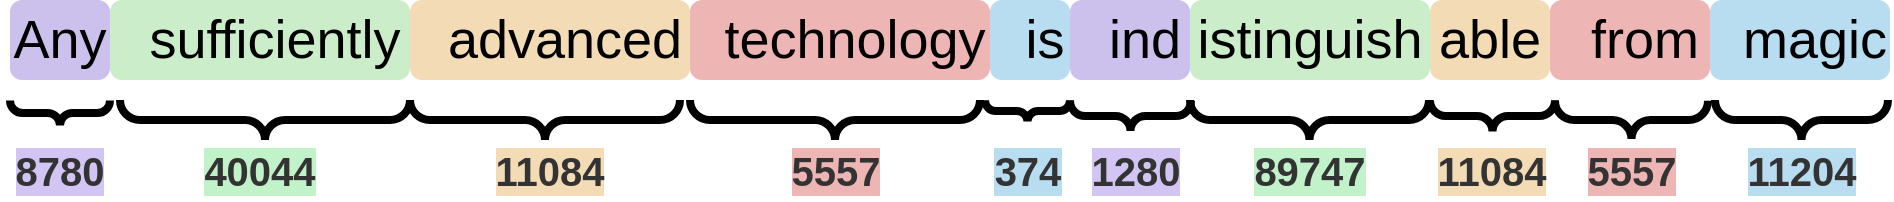<mxfile version="24.7.12">
  <diagram name="Seite-1" id="XR28Z-_bOLCjElt4l6ZT">
    <mxGraphModel dx="1095" dy="281" grid="1" gridSize="10" guides="1" tooltips="1" connect="1" arrows="1" fold="1" page="1" pageScale="1" pageWidth="827" pageHeight="1169" math="0" shadow="0">
      <root>
        <mxCell id="0" />
        <mxCell id="1" parent="0" />
        <mxCell id="rkaPlmt7BP-HJTR2OEBb-1" value="&lt;font style=&quot;font-size: 27px;&quot;&gt;Any&lt;/font&gt;" style="rounded=1;whiteSpace=wrap;html=1;fillColor=#ccc1ec;strokeColor=none;" vertex="1" parent="1">
          <mxGeometry x="120" y="200" width="50" height="40" as="geometry" />
        </mxCell>
        <mxCell id="rkaPlmt7BP-HJTR2OEBb-2" value="&lt;font style=&quot;font-size: 27px;&quot;&gt;&amp;nbsp; sufficiently&lt;/font&gt;" style="rounded=1;whiteSpace=wrap;html=1;fillColor=#cbedca;strokeColor=none;" vertex="1" parent="1">
          <mxGeometry x="170" y="200" width="150" height="40" as="geometry" />
        </mxCell>
        <mxCell id="rkaPlmt7BP-HJTR2OEBb-3" value="&lt;font style=&quot;font-size: 27px;&quot;&gt;&amp;nbsp; advanced&lt;/font&gt;" style="rounded=1;whiteSpace=wrap;html=1;fillColor=#f2dbb5;strokeColor=none;" vertex="1" parent="1">
          <mxGeometry x="320" y="200" width="140" height="40" as="geometry" />
        </mxCell>
        <mxCell id="rkaPlmt7BP-HJTR2OEBb-4" value="&lt;font style=&quot;font-size: 27px;&quot;&gt;&amp;nbsp; technology&lt;/font&gt;" style="rounded=1;whiteSpace=wrap;html=1;fillColor=#edb5b4;strokeColor=none;" vertex="1" parent="1">
          <mxGeometry x="460" y="200" width="150" height="40" as="geometry" />
        </mxCell>
        <mxCell id="rkaPlmt7BP-HJTR2OEBb-5" value="&lt;span style=&quot;font-size: 27px;&quot;&gt;&amp;nbsp; is&lt;/span&gt;" style="rounded=1;whiteSpace=wrap;html=1;fillColor=#b8dcf0;strokeColor=none;" vertex="1" parent="1">
          <mxGeometry x="610" y="200" width="40" height="40" as="geometry" />
        </mxCell>
        <mxCell id="rkaPlmt7BP-HJTR2OEBb-6" value="&lt;font style=&quot;font-size: 27px;&quot;&gt;&amp;nbsp; ind&lt;/font&gt;" style="rounded=1;whiteSpace=wrap;html=1;fillColor=#ccc1ec;strokeColor=none;" vertex="1" parent="1">
          <mxGeometry x="650" y="200" width="60" height="40" as="geometry" />
        </mxCell>
        <mxCell id="rkaPlmt7BP-HJTR2OEBb-7" value="&lt;div style=&quot;font-size: 27px;&quot;&gt;&lt;font style=&quot;font-size: 27px;&quot;&gt;istinguish&lt;/font&gt;&lt;/div&gt;" style="rounded=1;whiteSpace=wrap;html=1;fillColor=#CBEDCA;strokeColor=none;" vertex="1" parent="1">
          <mxGeometry x="710" y="200" width="120" height="40" as="geometry" />
        </mxCell>
        <mxCell id="rkaPlmt7BP-HJTR2OEBb-8" value="&lt;font style=&quot;font-size: 27px;&quot;&gt;able&lt;/font&gt;" style="rounded=1;whiteSpace=wrap;html=1;fillColor=#f2dbb5;strokeColor=none;" vertex="1" parent="1">
          <mxGeometry x="830" y="200" width="60" height="40" as="geometry" />
        </mxCell>
        <mxCell id="rkaPlmt7BP-HJTR2OEBb-9" value="&lt;font style=&quot;font-size: 27px;&quot;&gt;&amp;nbsp; from&lt;/font&gt;" style="rounded=1;whiteSpace=wrap;html=1;fillColor=#edb5b4;strokeColor=none;" vertex="1" parent="1">
          <mxGeometry x="890" y="200" width="80" height="40" as="geometry" />
        </mxCell>
        <mxCell id="rkaPlmt7BP-HJTR2OEBb-10" value="&lt;span style=&quot;font-size: 27px;&quot;&gt;&amp;nbsp; magic&lt;/span&gt;" style="rounded=1;whiteSpace=wrap;html=1;fillColor=#b8dcf0;strokeColor=none;" vertex="1" parent="1">
          <mxGeometry x="970" y="200" width="90" height="40" as="geometry" />
        </mxCell>
        <mxCell id="rkaPlmt7BP-HJTR2OEBb-12" value="" style="verticalLabelPosition=bottom;shadow=0;dashed=0;align=center;html=1;verticalAlign=top;strokeWidth=4;shape=mxgraph.mockup.markup.curlyBrace;whiteSpace=wrap;strokeColor=#000000;rotation=-180;" vertex="1" parent="1">
          <mxGeometry x="120" y="243" width="50" height="27" as="geometry" />
        </mxCell>
        <mxCell id="rkaPlmt7BP-HJTR2OEBb-13" value="&lt;pre style=&quot;text-align: start; border: 0px; font-stretch: inherit; line-height: inherit; font-family: inherit; font-size-adjust: inherit; font-kerning: inherit; font-variant-alternates: inherit; font-variant-ligatures: inherit; font-variant-numeric: inherit; font-variant-east-asian: inherit; font-variant-position: inherit; font-feature-settings: inherit; font-optical-sizing: inherit; font-variation-settings: inherit; margin-top: 0px; margin-bottom: 0px; padding: 0px; vertical-align: initial; caret-color: rgb(51, 51, 51); color: rgb(51, 51, 51); background-color: rgba(107, 64, 216, 0.3);&quot;&gt;&lt;font style=&quot;font-size: 20px;&quot;&gt;&lt;b&gt;8780&lt;/b&gt;&lt;/font&gt;&lt;/pre&gt;" style="text;html=1;align=center;verticalAlign=middle;whiteSpace=wrap;rounded=0;" vertex="1" parent="1">
          <mxGeometry x="115" y="270" width="60" height="30" as="geometry" />
        </mxCell>
        <mxCell id="rkaPlmt7BP-HJTR2OEBb-14" value="" style="verticalLabelPosition=bottom;shadow=0;dashed=0;align=center;html=1;verticalAlign=top;strokeWidth=4;shape=mxgraph.mockup.markup.curlyBrace;whiteSpace=wrap;strokeColor=#000000;rotation=-180;" vertex="1" parent="1">
          <mxGeometry x="175" y="250" width="145" height="20" as="geometry" />
        </mxCell>
        <mxCell id="rkaPlmt7BP-HJTR2OEBb-15" value="&lt;pre style=&quot;text-align: start; border: 0px; font-stretch: inherit; line-height: inherit; font-family: inherit; font-size-adjust: inherit; font-kerning: inherit; font-variant-alternates: inherit; font-variant-ligatures: inherit; font-variant-numeric: inherit; font-variant-east-asian: inherit; font-variant-position: inherit; font-feature-settings: inherit; font-optical-sizing: inherit; font-variation-settings: inherit; margin-top: 0px; margin-bottom: 0px; padding: 0px; vertical-align: initial; caret-color: rgb(51, 51, 51); color: rgb(51, 51, 51); background-color: rgba(104, 222, 122, 0.4);&quot;&gt;&lt;font style=&quot;font-size: 20px;&quot;&gt;&lt;b&gt;40044&lt;/b&gt;&lt;/font&gt;&lt;/pre&gt;" style="text;html=1;align=center;verticalAlign=middle;whiteSpace=wrap;rounded=0;" vertex="1" parent="1">
          <mxGeometry x="215" y="270" width="60" height="30" as="geometry" />
        </mxCell>
        <mxCell id="rkaPlmt7BP-HJTR2OEBb-16" value="" style="verticalLabelPosition=bottom;shadow=0;dashed=0;align=center;html=1;verticalAlign=top;strokeWidth=4;shape=mxgraph.mockup.markup.curlyBrace;whiteSpace=wrap;strokeColor=#000000;rotation=-180;" vertex="1" parent="1">
          <mxGeometry x="320" y="250" width="135" height="20" as="geometry" />
        </mxCell>
        <mxCell id="rkaPlmt7BP-HJTR2OEBb-17" value="&lt;pre style=&quot;text-align: start; border: 0px; font-stretch: inherit; line-height: inherit; font-family: inherit; font-size-adjust: inherit; font-kerning: inherit; font-variant-alternates: inherit; font-variant-ligatures: inherit; font-variant-numeric: inherit; font-variant-east-asian: inherit; font-variant-position: inherit; font-feature-settings: inherit; font-optical-sizing: inherit; font-variation-settings: inherit; margin-top: 0px; margin-bottom: 0px; padding: 0px; vertical-align: initial; caret-color: rgb(51, 51, 51); color: rgb(51, 51, 51);&quot;&gt;&lt;pre style=&quot;border: 0px; font-stretch: inherit; line-height: inherit; font-family: inherit; font-size-adjust: inherit; font-kerning: inherit; font-variant-alternates: inherit; font-variant-ligatures: inherit; font-variant-numeric: inherit; font-variant-east-asian: inherit; font-variant-position: inherit; font-feature-settings: inherit; font-optical-sizing: inherit; font-variation-settings: inherit; margin-top: 0px; margin-bottom: 0px; padding: 0px; vertical-align: initial;&quot;&gt;&lt;b&gt;&lt;font style=&quot;font-size: 20px;&quot;&gt;11084&lt;/font&gt;&lt;/b&gt;&lt;/pre&gt;&lt;/pre&gt;" style="text;html=1;align=center;verticalAlign=middle;whiteSpace=wrap;rounded=0;labelBackgroundColor=#F2DBB5;" vertex="1" parent="1">
          <mxGeometry x="360" y="270" width="60" height="30" as="geometry" />
        </mxCell>
        <mxCell id="rkaPlmt7BP-HJTR2OEBb-18" value="&lt;pre style=&quot;text-align: start; border: 0px; font-stretch: inherit; line-height: inherit; font-family: inherit; font-size-adjust: inherit; font-kerning: inherit; font-variant-alternates: inherit; font-variant-ligatures: inherit; font-variant-numeric: inherit; font-variant-east-asian: inherit; font-variant-position: inherit; font-feature-settings: inherit; font-optical-sizing: inherit; font-variation-settings: inherit; margin-top: 0px; margin-bottom: 0px; padding: 0px; vertical-align: initial; caret-color: rgb(51, 51, 51); color: rgb(51, 51, 51);&quot;&gt;&lt;pre style=&quot;border: 0px; font-stretch: inherit; line-height: inherit; font-family: inherit; font-size-adjust: inherit; font-kerning: inherit; font-variant-alternates: inherit; font-variant-ligatures: inherit; font-variant-numeric: inherit; font-variant-east-asian: inherit; font-variant-position: inherit; font-feature-settings: inherit; font-optical-sizing: inherit; font-variation-settings: inherit; margin-top: 0px; margin-bottom: 0px; padding: 0px; vertical-align: initial;&quot;&gt;&lt;pre style=&quot;border: 0px; font-stretch: inherit; line-height: inherit; font-family: inherit; font-size-adjust: inherit; font-kerning: inherit; font-variant-alternates: inherit; font-variant-ligatures: inherit; font-variant-numeric: inherit; font-variant-east-asian: inherit; font-variant-position: inherit; font-feature-settings: inherit; font-optical-sizing: inherit; font-variation-settings: inherit; margin-top: 0px; margin-bottom: 0px; padding: 0px; vertical-align: initial;&quot;&gt;&lt;b&gt;&lt;font style=&quot;font-size: 20px;&quot;&gt;5557&lt;/font&gt;&lt;/b&gt;&lt;/pre&gt;&lt;/pre&gt;&lt;/pre&gt;" style="text;html=1;align=center;verticalAlign=middle;whiteSpace=wrap;rounded=0;labelBackgroundColor=#EDB5B4;" vertex="1" parent="1">
          <mxGeometry x="502.5" y="270" width="60" height="30" as="geometry" />
        </mxCell>
        <mxCell id="rkaPlmt7BP-HJTR2OEBb-19" value="" style="verticalLabelPosition=bottom;shadow=0;dashed=0;align=center;html=1;verticalAlign=top;strokeWidth=4;shape=mxgraph.mockup.markup.curlyBrace;whiteSpace=wrap;strokeColor=#000000;rotation=-180;" vertex="1" parent="1">
          <mxGeometry x="460" y="250" width="145" height="20" as="geometry" />
        </mxCell>
        <mxCell id="rkaPlmt7BP-HJTR2OEBb-20" value="" style="verticalLabelPosition=bottom;shadow=0;dashed=0;align=center;html=1;verticalAlign=top;strokeWidth=4;shape=mxgraph.mockup.markup.curlyBrace;whiteSpace=wrap;strokeColor=#000000;rotation=-180;" vertex="1" parent="1">
          <mxGeometry x="607.5" y="241" width="42.5" height="29" as="geometry" />
        </mxCell>
        <mxCell id="rkaPlmt7BP-HJTR2OEBb-21" value="&lt;pre style=&quot;text-align: start; border: 0px; font-stretch: inherit; line-height: inherit; font-family: inherit; font-size-adjust: inherit; font-kerning: inherit; font-variant-alternates: inherit; font-variant-ligatures: inherit; font-variant-numeric: inherit; font-variant-east-asian: inherit; font-variant-position: inherit; font-feature-settings: inherit; font-optical-sizing: inherit; font-variation-settings: inherit; margin-top: 0px; margin-bottom: 0px; padding: 0px; vertical-align: initial; caret-color: rgb(51, 51, 51); color: rgb(51, 51, 51);&quot;&gt;&lt;pre style=&quot;border: 0px; font-stretch: inherit; line-height: inherit; font-family: inherit; font-size-adjust: inherit; font-kerning: inherit; font-variant-alternates: inherit; font-variant-ligatures: inherit; font-variant-numeric: inherit; font-variant-east-asian: inherit; font-variant-position: inherit; font-feature-settings: inherit; font-optical-sizing: inherit; font-variation-settings: inherit; margin-top: 0px; margin-bottom: 0px; padding: 0px; vertical-align: initial;&quot;&gt;&lt;pre style=&quot;border: 0px; font-stretch: inherit; line-height: inherit; font-family: inherit; font-size-adjust: inherit; font-kerning: inherit; font-variant-alternates: inherit; font-variant-ligatures: inherit; font-variant-numeric: inherit; font-variant-east-asian: inherit; font-variant-position: inherit; font-feature-settings: inherit; font-optical-sizing: inherit; font-variation-settings: inherit; margin-top: 0px; margin-bottom: 0px; padding: 0px; vertical-align: initial;&quot;&gt;&lt;pre style=&quot;border: 0px; font-stretch: inherit; line-height: inherit; font-family: inherit; font-size-adjust: inherit; font-kerning: inherit; font-variant-alternates: inherit; font-variant-ligatures: inherit; font-variant-numeric: inherit; font-variant-east-asian: inherit; font-variant-position: inherit; font-feature-settings: inherit; font-optical-sizing: inherit; font-variation-settings: inherit; margin-top: 0px; margin-bottom: 0px; padding: 0px; vertical-align: initial;&quot;&gt;&lt;b&gt;&lt;font style=&quot;font-size: 20px;&quot;&gt;374&lt;/font&gt;&lt;/b&gt;&lt;/pre&gt;&lt;/pre&gt;&lt;/pre&gt;&lt;/pre&gt;" style="text;html=1;align=center;verticalAlign=middle;whiteSpace=wrap;rounded=0;labelBackgroundColor=#B8DCF0;" vertex="1" parent="1">
          <mxGeometry x="598.75" y="270" width="60" height="30" as="geometry" />
        </mxCell>
        <mxCell id="rkaPlmt7BP-HJTR2OEBb-22" value="" style="verticalLabelPosition=bottom;shadow=0;dashed=0;align=center;html=1;verticalAlign=top;strokeWidth=4;shape=mxgraph.mockup.markup.curlyBrace;whiteSpace=wrap;strokeColor=#000000;rotation=-180;" vertex="1" parent="1">
          <mxGeometry x="650" y="246" width="60.5" height="24" as="geometry" />
        </mxCell>
        <mxCell id="rkaPlmt7BP-HJTR2OEBb-25" value="&lt;pre style=&quot;text-align: start; border: 0px; font-stretch: inherit; line-height: inherit; font-family: inherit; font-size-adjust: inherit; font-kerning: inherit; font-variant-alternates: inherit; font-variant-ligatures: inherit; font-variant-numeric: inherit; font-variant-east-asian: inherit; font-variant-position: inherit; font-feature-settings: inherit; font-optical-sizing: inherit; font-variation-settings: inherit; margin-top: 0px; margin-bottom: 0px; padding: 0px; vertical-align: initial; caret-color: rgb(51, 51, 51); color: rgb(51, 51, 51); background-color: rgba(107, 64, 216, 0.3);&quot;&gt;&lt;font style=&quot;font-size: 20px;&quot;&gt;&lt;b&gt;1280&lt;/b&gt;&lt;/font&gt;&lt;/pre&gt;" style="text;html=1;align=center;verticalAlign=middle;whiteSpace=wrap;rounded=0;" vertex="1" parent="1">
          <mxGeometry x="652.5" y="270" width="60" height="30" as="geometry" />
        </mxCell>
        <mxCell id="rkaPlmt7BP-HJTR2OEBb-26" value="" style="verticalLabelPosition=bottom;shadow=0;dashed=0;align=center;html=1;verticalAlign=top;strokeWidth=4;shape=mxgraph.mockup.markup.curlyBrace;whiteSpace=wrap;strokeColor=#000000;rotation=-180;" vertex="1" parent="1">
          <mxGeometry x="710" y="250" width="119.5" height="20" as="geometry" />
        </mxCell>
        <mxCell id="rkaPlmt7BP-HJTR2OEBb-27" value="" style="verticalLabelPosition=bottom;shadow=0;dashed=0;align=center;html=1;verticalAlign=top;strokeWidth=4;shape=mxgraph.mockup.markup.curlyBrace;whiteSpace=wrap;strokeColor=#000000;rotation=-180;" vertex="1" parent="1">
          <mxGeometry x="830" y="246" width="62.5" height="24" as="geometry" />
        </mxCell>
        <mxCell id="rkaPlmt7BP-HJTR2OEBb-28" value="" style="verticalLabelPosition=bottom;shadow=0;dashed=0;align=center;html=1;verticalAlign=top;strokeWidth=4;shape=mxgraph.mockup.markup.curlyBrace;whiteSpace=wrap;strokeColor=#000000;rotation=-180;" vertex="1" parent="1">
          <mxGeometry x="892.5" y="250" width="76.5" height="20" as="geometry" />
        </mxCell>
        <mxCell id="rkaPlmt7BP-HJTR2OEBb-29" value="" style="verticalLabelPosition=bottom;shadow=0;dashed=0;align=center;html=1;verticalAlign=top;strokeWidth=4;shape=mxgraph.mockup.markup.curlyBrace;whiteSpace=wrap;strokeColor=#000000;rotation=-180;" vertex="1" parent="1">
          <mxGeometry x="972.5" y="250" width="86.5" height="20" as="geometry" />
        </mxCell>
        <mxCell id="rkaPlmt7BP-HJTR2OEBb-31" value="&lt;pre style=&quot;text-align: start; border: 0px; font-stretch: inherit; line-height: inherit; font-family: inherit; font-size-adjust: inherit; font-kerning: inherit; font-variant-alternates: inherit; font-variant-ligatures: inherit; font-variant-numeric: inherit; font-variant-east-asian: inherit; font-variant-position: inherit; font-feature-settings: inherit; font-optical-sizing: inherit; font-variation-settings: inherit; margin-top: 0px; margin-bottom: 0px; padding: 0px; vertical-align: initial; caret-color: rgb(51, 51, 51); color: rgb(51, 51, 51); background-color: rgba(104, 222, 122, 0.4);&quot;&gt;&lt;font style=&quot;font-size: 20px;&quot;&gt;&lt;b&gt;89747&lt;/b&gt;&lt;/font&gt;&lt;/pre&gt;" style="text;html=1;align=center;verticalAlign=middle;whiteSpace=wrap;rounded=0;" vertex="1" parent="1">
          <mxGeometry x="740" y="270" width="60" height="30" as="geometry" />
        </mxCell>
        <mxCell id="rkaPlmt7BP-HJTR2OEBb-32" value="&lt;pre style=&quot;text-align: start; border: 0px; font-stretch: inherit; line-height: inherit; font-family: inherit; font-size-adjust: inherit; font-kerning: inherit; font-variant-alternates: inherit; font-variant-ligatures: inherit; font-variant-numeric: inherit; font-variant-east-asian: inherit; font-variant-position: inherit; font-feature-settings: inherit; font-optical-sizing: inherit; font-variation-settings: inherit; margin-top: 0px; margin-bottom: 0px; padding: 0px; vertical-align: initial; caret-color: rgb(51, 51, 51); color: rgb(51, 51, 51);&quot;&gt;&lt;pre style=&quot;border: 0px; font-stretch: inherit; line-height: inherit; font-family: inherit; font-size-adjust: inherit; font-kerning: inherit; font-variant-alternates: inherit; font-variant-ligatures: inherit; font-variant-numeric: inherit; font-variant-east-asian: inherit; font-variant-position: inherit; font-feature-settings: inherit; font-optical-sizing: inherit; font-variation-settings: inherit; margin-top: 0px; margin-bottom: 0px; padding: 0px; vertical-align: initial;&quot;&gt;&lt;b&gt;&lt;font style=&quot;font-size: 20px;&quot;&gt;11084&lt;/font&gt;&lt;/b&gt;&lt;/pre&gt;&lt;/pre&gt;" style="text;html=1;align=center;verticalAlign=middle;whiteSpace=wrap;rounded=0;labelBackgroundColor=#F2DBB5;" vertex="1" parent="1">
          <mxGeometry x="831.25" y="270" width="60" height="30" as="geometry" />
        </mxCell>
        <mxCell id="rkaPlmt7BP-HJTR2OEBb-33" value="&lt;pre style=&quot;text-align: start; border: 0px; font-stretch: inherit; line-height: inherit; font-family: inherit; font-size-adjust: inherit; font-kerning: inherit; font-variant-alternates: inherit; font-variant-ligatures: inherit; font-variant-numeric: inherit; font-variant-east-asian: inherit; font-variant-position: inherit; font-feature-settings: inherit; font-optical-sizing: inherit; font-variation-settings: inherit; margin-top: 0px; margin-bottom: 0px; padding: 0px; vertical-align: initial; caret-color: rgb(51, 51, 51); color: rgb(51, 51, 51);&quot;&gt;&lt;pre style=&quot;border: 0px; font-stretch: inherit; line-height: inherit; font-family: inherit; font-size-adjust: inherit; font-kerning: inherit; font-variant-alternates: inherit; font-variant-ligatures: inherit; font-variant-numeric: inherit; font-variant-east-asian: inherit; font-variant-position: inherit; font-feature-settings: inherit; font-optical-sizing: inherit; font-variation-settings: inherit; margin-top: 0px; margin-bottom: 0px; padding: 0px; vertical-align: initial;&quot;&gt;&lt;pre style=&quot;border: 0px; font-stretch: inherit; line-height: inherit; font-family: inherit; font-size-adjust: inherit; font-kerning: inherit; font-variant-alternates: inherit; font-variant-ligatures: inherit; font-variant-numeric: inherit; font-variant-east-asian: inherit; font-variant-position: inherit; font-feature-settings: inherit; font-optical-sizing: inherit; font-variation-settings: inherit; margin-top: 0px; margin-bottom: 0px; padding: 0px; vertical-align: initial;&quot;&gt;&lt;b&gt;&lt;font style=&quot;font-size: 20px;&quot;&gt;5557&lt;/font&gt;&lt;/b&gt;&lt;/pre&gt;&lt;/pre&gt;&lt;/pre&gt;" style="text;html=1;align=center;verticalAlign=middle;whiteSpace=wrap;rounded=0;labelBackgroundColor=#EDB5B4;" vertex="1" parent="1">
          <mxGeometry x="901.25" y="270" width="60" height="30" as="geometry" />
        </mxCell>
        <mxCell id="rkaPlmt7BP-HJTR2OEBb-34" value="&lt;pre style=&quot;text-align: start; border: 0px; font-stretch: inherit; line-height: inherit; font-family: inherit; font-size-adjust: inherit; font-kerning: inherit; font-variant-alternates: inherit; font-variant-ligatures: inherit; font-variant-numeric: inherit; font-variant-east-asian: inherit; font-variant-position: inherit; font-feature-settings: inherit; font-optical-sizing: inherit; font-variation-settings: inherit; margin-top: 0px; margin-bottom: 0px; padding: 0px; vertical-align: initial; caret-color: rgb(51, 51, 51); color: rgb(51, 51, 51);&quot;&gt;&lt;pre style=&quot;border: 0px; font-stretch: inherit; line-height: inherit; font-family: inherit; font-size-adjust: inherit; font-kerning: inherit; font-variant-alternates: inherit; font-variant-ligatures: inherit; font-variant-numeric: inherit; font-variant-east-asian: inherit; font-variant-position: inherit; font-feature-settings: inherit; font-optical-sizing: inherit; font-variation-settings: inherit; margin-top: 0px; margin-bottom: 0px; padding: 0px; vertical-align: initial;&quot;&gt;&lt;pre style=&quot;border: 0px; font-stretch: inherit; line-height: inherit; font-family: inherit; font-size-adjust: inherit; font-kerning: inherit; font-variant-alternates: inherit; font-variant-ligatures: inherit; font-variant-numeric: inherit; font-variant-east-asian: inherit; font-variant-position: inherit; font-feature-settings: inherit; font-optical-sizing: inherit; font-variation-settings: inherit; margin-top: 0px; margin-bottom: 0px; padding: 0px; vertical-align: initial;&quot;&gt;&lt;pre style=&quot;border: 0px; font-stretch: inherit; line-height: inherit; font-family: inherit; font-size-adjust: inherit; font-kerning: inherit; font-variant-alternates: inherit; font-variant-ligatures: inherit; font-variant-numeric: inherit; font-variant-east-asian: inherit; font-variant-position: inherit; font-feature-settings: inherit; font-optical-sizing: inherit; font-variation-settings: inherit; margin-top: 0px; margin-bottom: 0px; padding: 0px; vertical-align: initial;&quot;&gt;&lt;b&gt;&lt;font style=&quot;font-size: 20px;&quot;&gt;11204&lt;/font&gt;&lt;/b&gt;&lt;/pre&gt;&lt;/pre&gt;&lt;/pre&gt;&lt;/pre&gt;" style="text;html=1;align=center;verticalAlign=middle;whiteSpace=wrap;rounded=0;labelBackgroundColor=#B8DCF0;" vertex="1" parent="1">
          <mxGeometry x="986.25" y="270" width="60" height="30" as="geometry" />
        </mxCell>
      </root>
    </mxGraphModel>
  </diagram>
</mxfile>
